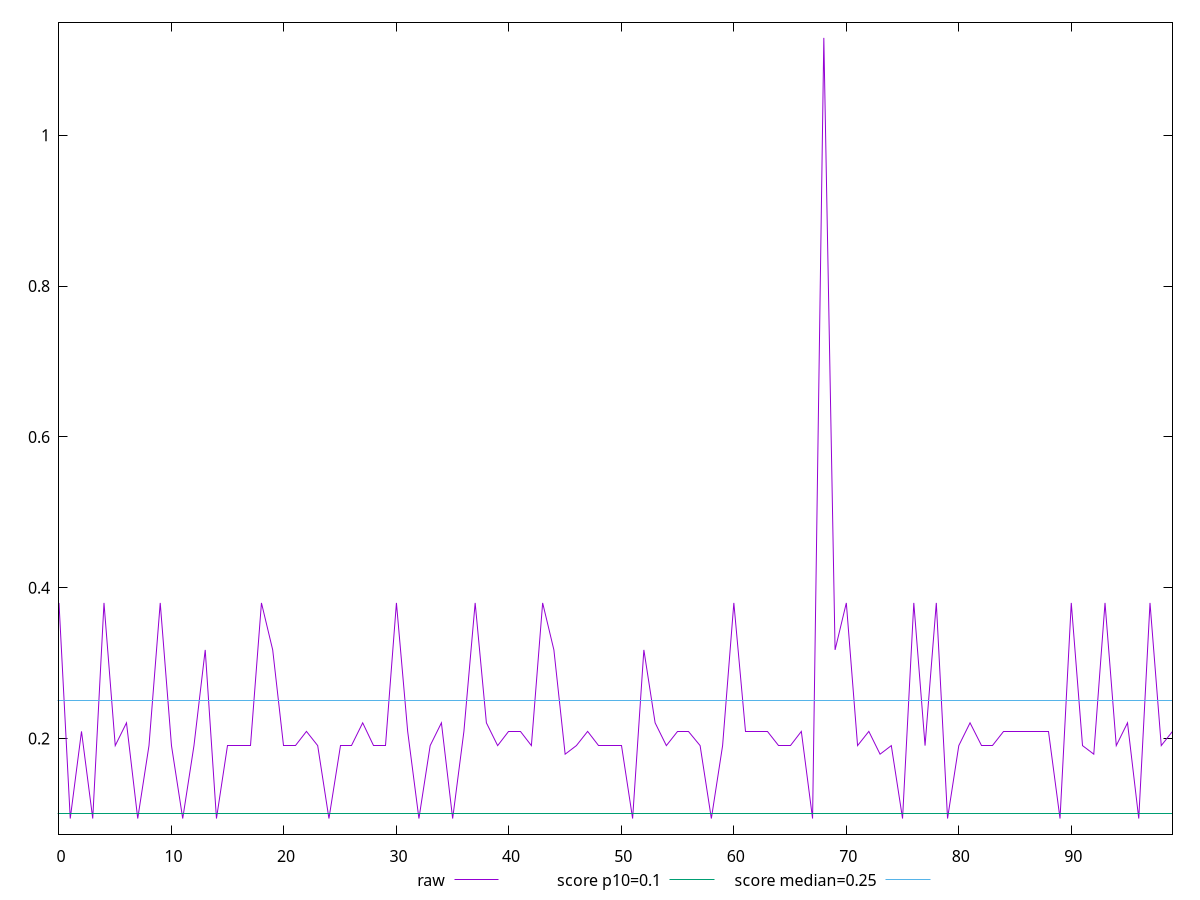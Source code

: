 reset

$raw <<EOF
0 0.3797997665405274
1 0.0938739013671875
2 0.20941780090332032
3 0.0938739013671875
4 0.3797997665405274
5 0.1905707836151123
6 0.2207679271697998
7 0.0938739013671875
8 0.1905707836151123
9 0.3797997665405274
10 0.1905707836151123
11 0.0938739013671875
12 0.1905707836151123
13 0.31750728607177736
14 0.0938739013671875
15 0.1905707836151123
16 0.1905707836151123
17 0.1905707836151123
18 0.3797997665405274
19 0.31750728607177736
20 0.1905707836151123
21 0.1905707836151123
22 0.20941780090332032
23 0.1905707836151123
24 0.0938739013671875
25 0.1905707836151123
26 0.1905707836151123
27 0.2207679271697998
28 0.1905707836151123
29 0.1905707836151123
30 0.3797997665405274
31 0.20941780090332032
32 0.0938739013671875
33 0.1905707836151123
34 0.2207679271697998
35 0.0938739013671875
36 0.20941780090332032
37 0.3797997665405274
38 0.2207679271697998
39 0.1905707836151123
40 0.20941780090332032
41 0.20941780090332032
42 0.1905707836151123
43 0.3797997665405274
44 0.31750728607177736
45 0.17922065734863282
46 0.1905707836151123
47 0.20941780090332032
48 0.1905707836151123
49 0.1905707836151123
50 0.1905707836151123
51 0.0938739013671875
52 0.31750728607177736
53 0.2207679271697998
54 0.1905707836151123
55 0.20941780090332032
56 0.20941780090332032
57 0.1905707836151123
58 0.0938739013671875
59 0.1905707836151123
60 0.3797997665405274
61 0.20941780090332032
62 0.20941780090332032
63 0.20941780090332032
64 0.1905707836151123
65 0.1905707836151123
66 0.20941780090332032
67 0.0938739013671875
68 1.1291448974609375
69 0.31750728607177736
70 0.3797997665405274
71 0.1905707836151123
72 0.20941780090332032
73 0.17922065734863282
74 0.1905707836151123
75 0.0938739013671875
76 0.3797997665405274
77 0.1905707836151123
78 0.3797997665405274
79 0.0938739013671875
80 0.1905707836151123
81 0.2207679271697998
82 0.1905707836151123
83 0.1905707836151123
84 0.20941780090332032
85 0.20941780090332032
86 0.20941780090332032
87 0.20941780090332032
88 0.20941780090332032
89 0.0938739013671875
90 0.3797997665405274
91 0.1905707836151123
92 0.17922065734863282
93 0.3797997665405274
94 0.1905707836151123
95 0.2207679271697998
96 0.0938739013671875
97 0.3797997665405274
98 0.1905707836151123
99 0.20941780090332032
EOF

set key outside below
set xrange [0:99]
set yrange [0.07316848144531249:1.1498503173828125]
set trange [0.07316848144531249:1.1498503173828125]
set terminal svg size 640, 500 enhanced background rgb 'white'
set output "report_00008_2021-01-22T20:58:29.167/cumulative-layout-shift/samples/pages+cached+noexternal+noimg/raw/values.svg"

plot $raw title "raw" with line, \
     0.1 title "score p10=0.1", \
     0.25 title "score median=0.25"

reset
